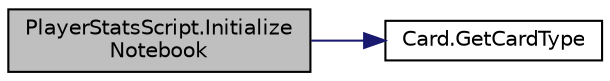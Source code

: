 digraph "PlayerStatsScript.InitializeNotebook"
{
 // LATEX_PDF_SIZE
  edge [fontname="Helvetica",fontsize="10",labelfontname="Helvetica",labelfontsize="10"];
  node [fontname="Helvetica",fontsize="10",shape=record];
  rankdir="LR";
  Node1 [label="PlayerStatsScript.Initialize\lNotebook",height=0.2,width=0.4,color="black", fillcolor="grey75", style="filled", fontcolor="black",tooltip="Initialise the notebook"];
  Node1 -> Node2 [color="midnightblue",fontsize="10",style="solid",fontname="Helvetica"];
  Node2 [label="Card.GetCardType",height=0.2,width=0.4,color="black", fillcolor="white", style="filled",URL="$class_card.html#a094a5e7ea98cc156ac64e578a987be85",tooltip=" "];
}
